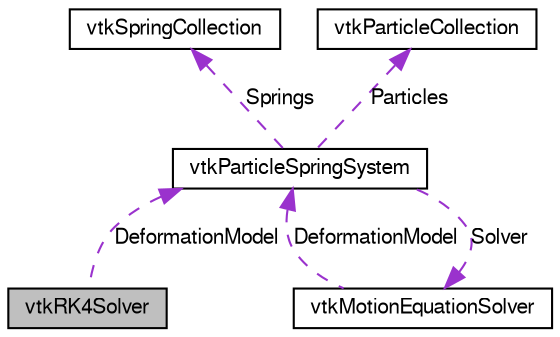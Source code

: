 digraph G
{
  bgcolor="transparent";
  edge [fontname="FreeSans",fontsize="10",labelfontname="FreeSans",labelfontsize="10"];
  node [fontname="FreeSans",fontsize="10",shape=record];
  Node1 [label="vtkRK4Solver",height=0.2,width=0.4,color="black", fillcolor="grey75", style="filled" fontcolor="black"];
  Node2 -> Node1 [dir=back,color="darkorchid3",fontsize="10",style="dashed",label="DeformationModel"];
  Node2 [label="vtkParticleSpringSystem",height=0.2,width=0.4,color="black",URL="$classvtkParticleSpringSystem.html",tooltip="Implementation of the particle-spring deformation model."];
  Node3 -> Node2 [dir=back,color="darkorchid3",fontsize="10",style="dashed",label="Springs"];
  Node3 [label="vtkSpringCollection",height=0.2,width=0.4,color="black",URL="$classvtkSpringCollection.html",tooltip="Collection of Springs."];
  Node4 -> Node2 [dir=back,color="darkorchid3",fontsize="10",style="dashed",label="Solver"];
  Node4 [label="vtkMotionEquationSolver",height=0.2,width=0.4,color="black",URL="$classvtkMotionEquationSolver.html",tooltip="Implementation of the abstract motion equation solver."];
  Node2 -> Node4 [dir=back,color="darkorchid3",fontsize="10",style="dashed",label="DeformationModel"];
  Node5 -> Node2 [dir=back,color="darkorchid3",fontsize="10",style="dashed",label="Particles"];
  Node5 [label="vtkParticleCollection",height=0.2,width=0.4,color="black",URL="$classvtkParticleCollection.html",tooltip="Collection of Particles."];
}
